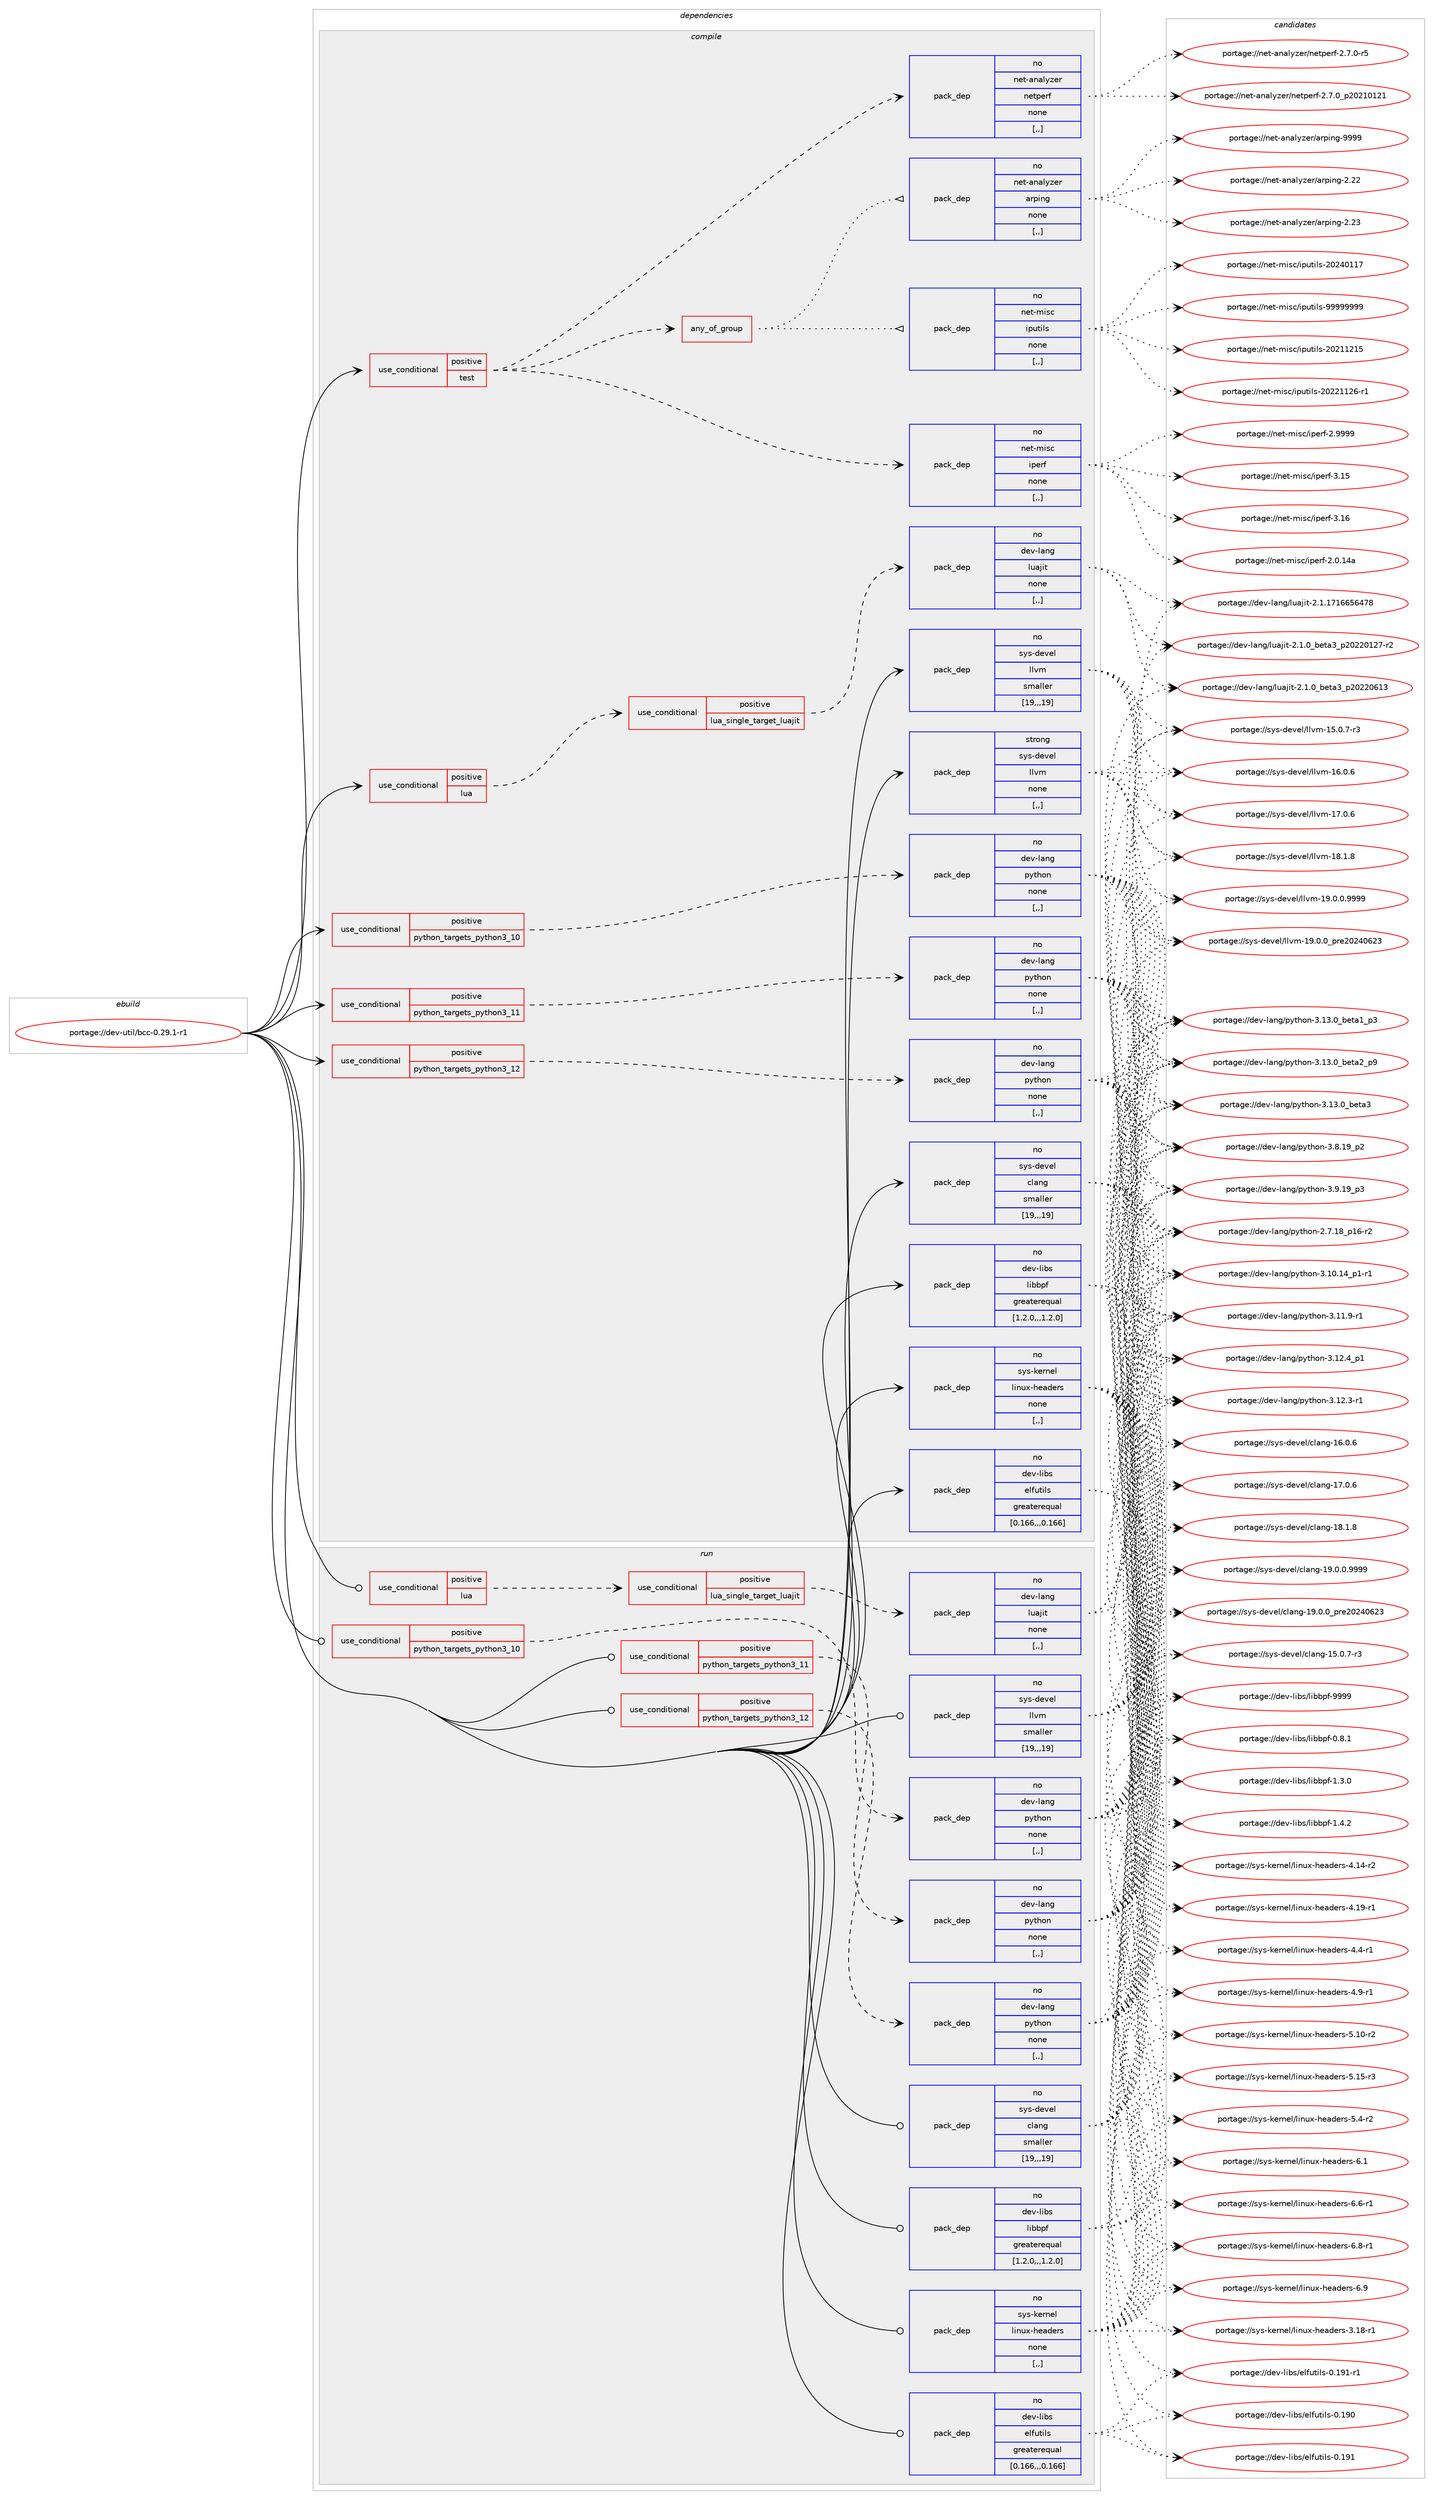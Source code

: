 digraph prolog {

# *************
# Graph options
# *************

newrank=true;
concentrate=true;
compound=true;
graph [rankdir=LR,fontname=Helvetica,fontsize=10,ranksep=1.5];#, ranksep=2.5, nodesep=0.2];
edge  [arrowhead=vee];
node  [fontname=Helvetica,fontsize=10];

# **********
# The ebuild
# **********

subgraph cluster_leftcol {
color=gray;
rank=same;
label=<<i>ebuild</i>>;
id [label="portage://dev-util/bcc-0.29.1-r1", color=red, width=4, href="../dev-util/bcc-0.29.1-r1.svg"];
}

# ****************
# The dependencies
# ****************

subgraph cluster_midcol {
color=gray;
label=<<i>dependencies</i>>;
subgraph cluster_compile {
fillcolor="#eeeeee";
style=filled;
label=<<i>compile</i>>;
subgraph cond57843 {
dependency206409 [label=<<TABLE BORDER="0" CELLBORDER="1" CELLSPACING="0" CELLPADDING="4"><TR><TD ROWSPAN="3" CELLPADDING="10">use_conditional</TD></TR><TR><TD>positive</TD></TR><TR><TD>lua</TD></TR></TABLE>>, shape=none, color=red];
subgraph cond57844 {
dependency206410 [label=<<TABLE BORDER="0" CELLBORDER="1" CELLSPACING="0" CELLPADDING="4"><TR><TD ROWSPAN="3" CELLPADDING="10">use_conditional</TD></TR><TR><TD>positive</TD></TR><TR><TD>lua_single_target_luajit</TD></TR></TABLE>>, shape=none, color=red];
subgraph pack147189 {
dependency206411 [label=<<TABLE BORDER="0" CELLBORDER="1" CELLSPACING="0" CELLPADDING="4" WIDTH="220"><TR><TD ROWSPAN="6" CELLPADDING="30">pack_dep</TD></TR><TR><TD WIDTH="110">no</TD></TR><TR><TD>dev-lang</TD></TR><TR><TD>luajit</TD></TR><TR><TD>none</TD></TR><TR><TD>[,,]</TD></TR></TABLE>>, shape=none, color=blue];
}
dependency206410:e -> dependency206411:w [weight=20,style="dashed",arrowhead="vee"];
}
dependency206409:e -> dependency206410:w [weight=20,style="dashed",arrowhead="vee"];
}
id:e -> dependency206409:w [weight=20,style="solid",arrowhead="vee"];
subgraph cond57845 {
dependency206412 [label=<<TABLE BORDER="0" CELLBORDER="1" CELLSPACING="0" CELLPADDING="4"><TR><TD ROWSPAN="3" CELLPADDING="10">use_conditional</TD></TR><TR><TD>positive</TD></TR><TR><TD>python_targets_python3_10</TD></TR></TABLE>>, shape=none, color=red];
subgraph pack147190 {
dependency206413 [label=<<TABLE BORDER="0" CELLBORDER="1" CELLSPACING="0" CELLPADDING="4" WIDTH="220"><TR><TD ROWSPAN="6" CELLPADDING="30">pack_dep</TD></TR><TR><TD WIDTH="110">no</TD></TR><TR><TD>dev-lang</TD></TR><TR><TD>python</TD></TR><TR><TD>none</TD></TR><TR><TD>[,,]</TD></TR></TABLE>>, shape=none, color=blue];
}
dependency206412:e -> dependency206413:w [weight=20,style="dashed",arrowhead="vee"];
}
id:e -> dependency206412:w [weight=20,style="solid",arrowhead="vee"];
subgraph cond57846 {
dependency206414 [label=<<TABLE BORDER="0" CELLBORDER="1" CELLSPACING="0" CELLPADDING="4"><TR><TD ROWSPAN="3" CELLPADDING="10">use_conditional</TD></TR><TR><TD>positive</TD></TR><TR><TD>python_targets_python3_11</TD></TR></TABLE>>, shape=none, color=red];
subgraph pack147191 {
dependency206415 [label=<<TABLE BORDER="0" CELLBORDER="1" CELLSPACING="0" CELLPADDING="4" WIDTH="220"><TR><TD ROWSPAN="6" CELLPADDING="30">pack_dep</TD></TR><TR><TD WIDTH="110">no</TD></TR><TR><TD>dev-lang</TD></TR><TR><TD>python</TD></TR><TR><TD>none</TD></TR><TR><TD>[,,]</TD></TR></TABLE>>, shape=none, color=blue];
}
dependency206414:e -> dependency206415:w [weight=20,style="dashed",arrowhead="vee"];
}
id:e -> dependency206414:w [weight=20,style="solid",arrowhead="vee"];
subgraph cond57847 {
dependency206416 [label=<<TABLE BORDER="0" CELLBORDER="1" CELLSPACING="0" CELLPADDING="4"><TR><TD ROWSPAN="3" CELLPADDING="10">use_conditional</TD></TR><TR><TD>positive</TD></TR><TR><TD>python_targets_python3_12</TD></TR></TABLE>>, shape=none, color=red];
subgraph pack147192 {
dependency206417 [label=<<TABLE BORDER="0" CELLBORDER="1" CELLSPACING="0" CELLPADDING="4" WIDTH="220"><TR><TD ROWSPAN="6" CELLPADDING="30">pack_dep</TD></TR><TR><TD WIDTH="110">no</TD></TR><TR><TD>dev-lang</TD></TR><TR><TD>python</TD></TR><TR><TD>none</TD></TR><TR><TD>[,,]</TD></TR></TABLE>>, shape=none, color=blue];
}
dependency206416:e -> dependency206417:w [weight=20,style="dashed",arrowhead="vee"];
}
id:e -> dependency206416:w [weight=20,style="solid",arrowhead="vee"];
subgraph cond57848 {
dependency206418 [label=<<TABLE BORDER="0" CELLBORDER="1" CELLSPACING="0" CELLPADDING="4"><TR><TD ROWSPAN="3" CELLPADDING="10">use_conditional</TD></TR><TR><TD>positive</TD></TR><TR><TD>test</TD></TR></TABLE>>, shape=none, color=red];
subgraph any1235 {
dependency206419 [label=<<TABLE BORDER="0" CELLBORDER="1" CELLSPACING="0" CELLPADDING="4"><TR><TD CELLPADDING="10">any_of_group</TD></TR></TABLE>>, shape=none, color=red];subgraph pack147193 {
dependency206420 [label=<<TABLE BORDER="0" CELLBORDER="1" CELLSPACING="0" CELLPADDING="4" WIDTH="220"><TR><TD ROWSPAN="6" CELLPADDING="30">pack_dep</TD></TR><TR><TD WIDTH="110">no</TD></TR><TR><TD>net-misc</TD></TR><TR><TD>iputils</TD></TR><TR><TD>none</TD></TR><TR><TD>[,,]</TD></TR></TABLE>>, shape=none, color=blue];
}
dependency206419:e -> dependency206420:w [weight=20,style="dotted",arrowhead="oinv"];
subgraph pack147194 {
dependency206421 [label=<<TABLE BORDER="0" CELLBORDER="1" CELLSPACING="0" CELLPADDING="4" WIDTH="220"><TR><TD ROWSPAN="6" CELLPADDING="30">pack_dep</TD></TR><TR><TD WIDTH="110">no</TD></TR><TR><TD>net-analyzer</TD></TR><TR><TD>arping</TD></TR><TR><TD>none</TD></TR><TR><TD>[,,]</TD></TR></TABLE>>, shape=none, color=blue];
}
dependency206419:e -> dependency206421:w [weight=20,style="dotted",arrowhead="oinv"];
}
dependency206418:e -> dependency206419:w [weight=20,style="dashed",arrowhead="vee"];
subgraph pack147195 {
dependency206422 [label=<<TABLE BORDER="0" CELLBORDER="1" CELLSPACING="0" CELLPADDING="4" WIDTH="220"><TR><TD ROWSPAN="6" CELLPADDING="30">pack_dep</TD></TR><TR><TD WIDTH="110">no</TD></TR><TR><TD>net-analyzer</TD></TR><TR><TD>netperf</TD></TR><TR><TD>none</TD></TR><TR><TD>[,,]</TD></TR></TABLE>>, shape=none, color=blue];
}
dependency206418:e -> dependency206422:w [weight=20,style="dashed",arrowhead="vee"];
subgraph pack147196 {
dependency206423 [label=<<TABLE BORDER="0" CELLBORDER="1" CELLSPACING="0" CELLPADDING="4" WIDTH="220"><TR><TD ROWSPAN="6" CELLPADDING="30">pack_dep</TD></TR><TR><TD WIDTH="110">no</TD></TR><TR><TD>net-misc</TD></TR><TR><TD>iperf</TD></TR><TR><TD>none</TD></TR><TR><TD>[,,]</TD></TR></TABLE>>, shape=none, color=blue];
}
dependency206418:e -> dependency206423:w [weight=20,style="dashed",arrowhead="vee"];
}
id:e -> dependency206418:w [weight=20,style="solid",arrowhead="vee"];
subgraph pack147197 {
dependency206424 [label=<<TABLE BORDER="0" CELLBORDER="1" CELLSPACING="0" CELLPADDING="4" WIDTH="220"><TR><TD ROWSPAN="6" CELLPADDING="30">pack_dep</TD></TR><TR><TD WIDTH="110">no</TD></TR><TR><TD>dev-libs</TD></TR><TR><TD>elfutils</TD></TR><TR><TD>greaterequal</TD></TR><TR><TD>[0.166,,,0.166]</TD></TR></TABLE>>, shape=none, color=blue];
}
id:e -> dependency206424:w [weight=20,style="solid",arrowhead="vee"];
subgraph pack147198 {
dependency206425 [label=<<TABLE BORDER="0" CELLBORDER="1" CELLSPACING="0" CELLPADDING="4" WIDTH="220"><TR><TD ROWSPAN="6" CELLPADDING="30">pack_dep</TD></TR><TR><TD WIDTH="110">no</TD></TR><TR><TD>dev-libs</TD></TR><TR><TD>libbpf</TD></TR><TR><TD>greaterequal</TD></TR><TR><TD>[1.2.0,,,1.2.0]</TD></TR></TABLE>>, shape=none, color=blue];
}
id:e -> dependency206425:w [weight=20,style="solid",arrowhead="vee"];
subgraph pack147199 {
dependency206426 [label=<<TABLE BORDER="0" CELLBORDER="1" CELLSPACING="0" CELLPADDING="4" WIDTH="220"><TR><TD ROWSPAN="6" CELLPADDING="30">pack_dep</TD></TR><TR><TD WIDTH="110">no</TD></TR><TR><TD>sys-devel</TD></TR><TR><TD>clang</TD></TR><TR><TD>smaller</TD></TR><TR><TD>[19,,,19]</TD></TR></TABLE>>, shape=none, color=blue];
}
id:e -> dependency206426:w [weight=20,style="solid",arrowhead="vee"];
subgraph pack147200 {
dependency206427 [label=<<TABLE BORDER="0" CELLBORDER="1" CELLSPACING="0" CELLPADDING="4" WIDTH="220"><TR><TD ROWSPAN="6" CELLPADDING="30">pack_dep</TD></TR><TR><TD WIDTH="110">no</TD></TR><TR><TD>sys-devel</TD></TR><TR><TD>llvm</TD></TR><TR><TD>smaller</TD></TR><TR><TD>[19,,,19]</TD></TR></TABLE>>, shape=none, color=blue];
}
id:e -> dependency206427:w [weight=20,style="solid",arrowhead="vee"];
subgraph pack147201 {
dependency206428 [label=<<TABLE BORDER="0" CELLBORDER="1" CELLSPACING="0" CELLPADDING="4" WIDTH="220"><TR><TD ROWSPAN="6" CELLPADDING="30">pack_dep</TD></TR><TR><TD WIDTH="110">no</TD></TR><TR><TD>sys-kernel</TD></TR><TR><TD>linux-headers</TD></TR><TR><TD>none</TD></TR><TR><TD>[,,]</TD></TR></TABLE>>, shape=none, color=blue];
}
id:e -> dependency206428:w [weight=20,style="solid",arrowhead="vee"];
subgraph pack147202 {
dependency206429 [label=<<TABLE BORDER="0" CELLBORDER="1" CELLSPACING="0" CELLPADDING="4" WIDTH="220"><TR><TD ROWSPAN="6" CELLPADDING="30">pack_dep</TD></TR><TR><TD WIDTH="110">strong</TD></TR><TR><TD>sys-devel</TD></TR><TR><TD>llvm</TD></TR><TR><TD>none</TD></TR><TR><TD>[,,]</TD></TR></TABLE>>, shape=none, color=blue];
}
id:e -> dependency206429:w [weight=20,style="solid",arrowhead="vee"];
}
subgraph cluster_compileandrun {
fillcolor="#eeeeee";
style=filled;
label=<<i>compile and run</i>>;
}
subgraph cluster_run {
fillcolor="#eeeeee";
style=filled;
label=<<i>run</i>>;
subgraph cond57849 {
dependency206430 [label=<<TABLE BORDER="0" CELLBORDER="1" CELLSPACING="0" CELLPADDING="4"><TR><TD ROWSPAN="3" CELLPADDING="10">use_conditional</TD></TR><TR><TD>positive</TD></TR><TR><TD>lua</TD></TR></TABLE>>, shape=none, color=red];
subgraph cond57850 {
dependency206431 [label=<<TABLE BORDER="0" CELLBORDER="1" CELLSPACING="0" CELLPADDING="4"><TR><TD ROWSPAN="3" CELLPADDING="10">use_conditional</TD></TR><TR><TD>positive</TD></TR><TR><TD>lua_single_target_luajit</TD></TR></TABLE>>, shape=none, color=red];
subgraph pack147203 {
dependency206432 [label=<<TABLE BORDER="0" CELLBORDER="1" CELLSPACING="0" CELLPADDING="4" WIDTH="220"><TR><TD ROWSPAN="6" CELLPADDING="30">pack_dep</TD></TR><TR><TD WIDTH="110">no</TD></TR><TR><TD>dev-lang</TD></TR><TR><TD>luajit</TD></TR><TR><TD>none</TD></TR><TR><TD>[,,]</TD></TR></TABLE>>, shape=none, color=blue];
}
dependency206431:e -> dependency206432:w [weight=20,style="dashed",arrowhead="vee"];
}
dependency206430:e -> dependency206431:w [weight=20,style="dashed",arrowhead="vee"];
}
id:e -> dependency206430:w [weight=20,style="solid",arrowhead="odot"];
subgraph cond57851 {
dependency206433 [label=<<TABLE BORDER="0" CELLBORDER="1" CELLSPACING="0" CELLPADDING="4"><TR><TD ROWSPAN="3" CELLPADDING="10">use_conditional</TD></TR><TR><TD>positive</TD></TR><TR><TD>python_targets_python3_10</TD></TR></TABLE>>, shape=none, color=red];
subgraph pack147204 {
dependency206434 [label=<<TABLE BORDER="0" CELLBORDER="1" CELLSPACING="0" CELLPADDING="4" WIDTH="220"><TR><TD ROWSPAN="6" CELLPADDING="30">pack_dep</TD></TR><TR><TD WIDTH="110">no</TD></TR><TR><TD>dev-lang</TD></TR><TR><TD>python</TD></TR><TR><TD>none</TD></TR><TR><TD>[,,]</TD></TR></TABLE>>, shape=none, color=blue];
}
dependency206433:e -> dependency206434:w [weight=20,style="dashed",arrowhead="vee"];
}
id:e -> dependency206433:w [weight=20,style="solid",arrowhead="odot"];
subgraph cond57852 {
dependency206435 [label=<<TABLE BORDER="0" CELLBORDER="1" CELLSPACING="0" CELLPADDING="4"><TR><TD ROWSPAN="3" CELLPADDING="10">use_conditional</TD></TR><TR><TD>positive</TD></TR><TR><TD>python_targets_python3_11</TD></TR></TABLE>>, shape=none, color=red];
subgraph pack147205 {
dependency206436 [label=<<TABLE BORDER="0" CELLBORDER="1" CELLSPACING="0" CELLPADDING="4" WIDTH="220"><TR><TD ROWSPAN="6" CELLPADDING="30">pack_dep</TD></TR><TR><TD WIDTH="110">no</TD></TR><TR><TD>dev-lang</TD></TR><TR><TD>python</TD></TR><TR><TD>none</TD></TR><TR><TD>[,,]</TD></TR></TABLE>>, shape=none, color=blue];
}
dependency206435:e -> dependency206436:w [weight=20,style="dashed",arrowhead="vee"];
}
id:e -> dependency206435:w [weight=20,style="solid",arrowhead="odot"];
subgraph cond57853 {
dependency206437 [label=<<TABLE BORDER="0" CELLBORDER="1" CELLSPACING="0" CELLPADDING="4"><TR><TD ROWSPAN="3" CELLPADDING="10">use_conditional</TD></TR><TR><TD>positive</TD></TR><TR><TD>python_targets_python3_12</TD></TR></TABLE>>, shape=none, color=red];
subgraph pack147206 {
dependency206438 [label=<<TABLE BORDER="0" CELLBORDER="1" CELLSPACING="0" CELLPADDING="4" WIDTH="220"><TR><TD ROWSPAN="6" CELLPADDING="30">pack_dep</TD></TR><TR><TD WIDTH="110">no</TD></TR><TR><TD>dev-lang</TD></TR><TR><TD>python</TD></TR><TR><TD>none</TD></TR><TR><TD>[,,]</TD></TR></TABLE>>, shape=none, color=blue];
}
dependency206437:e -> dependency206438:w [weight=20,style="dashed",arrowhead="vee"];
}
id:e -> dependency206437:w [weight=20,style="solid",arrowhead="odot"];
subgraph pack147207 {
dependency206439 [label=<<TABLE BORDER="0" CELLBORDER="1" CELLSPACING="0" CELLPADDING="4" WIDTH="220"><TR><TD ROWSPAN="6" CELLPADDING="30">pack_dep</TD></TR><TR><TD WIDTH="110">no</TD></TR><TR><TD>dev-libs</TD></TR><TR><TD>elfutils</TD></TR><TR><TD>greaterequal</TD></TR><TR><TD>[0.166,,,0.166]</TD></TR></TABLE>>, shape=none, color=blue];
}
id:e -> dependency206439:w [weight=20,style="solid",arrowhead="odot"];
subgraph pack147208 {
dependency206440 [label=<<TABLE BORDER="0" CELLBORDER="1" CELLSPACING="0" CELLPADDING="4" WIDTH="220"><TR><TD ROWSPAN="6" CELLPADDING="30">pack_dep</TD></TR><TR><TD WIDTH="110">no</TD></TR><TR><TD>dev-libs</TD></TR><TR><TD>libbpf</TD></TR><TR><TD>greaterequal</TD></TR><TR><TD>[1.2.0,,,1.2.0]</TD></TR></TABLE>>, shape=none, color=blue];
}
id:e -> dependency206440:w [weight=20,style="solid",arrowhead="odot"];
subgraph pack147209 {
dependency206441 [label=<<TABLE BORDER="0" CELLBORDER="1" CELLSPACING="0" CELLPADDING="4" WIDTH="220"><TR><TD ROWSPAN="6" CELLPADDING="30">pack_dep</TD></TR><TR><TD WIDTH="110">no</TD></TR><TR><TD>sys-devel</TD></TR><TR><TD>clang</TD></TR><TR><TD>smaller</TD></TR><TR><TD>[19,,,19]</TD></TR></TABLE>>, shape=none, color=blue];
}
id:e -> dependency206441:w [weight=20,style="solid",arrowhead="odot"];
subgraph pack147210 {
dependency206442 [label=<<TABLE BORDER="0" CELLBORDER="1" CELLSPACING="0" CELLPADDING="4" WIDTH="220"><TR><TD ROWSPAN="6" CELLPADDING="30">pack_dep</TD></TR><TR><TD WIDTH="110">no</TD></TR><TR><TD>sys-devel</TD></TR><TR><TD>llvm</TD></TR><TR><TD>smaller</TD></TR><TR><TD>[19,,,19]</TD></TR></TABLE>>, shape=none, color=blue];
}
id:e -> dependency206442:w [weight=20,style="solid",arrowhead="odot"];
subgraph pack147211 {
dependency206443 [label=<<TABLE BORDER="0" CELLBORDER="1" CELLSPACING="0" CELLPADDING="4" WIDTH="220"><TR><TD ROWSPAN="6" CELLPADDING="30">pack_dep</TD></TR><TR><TD WIDTH="110">no</TD></TR><TR><TD>sys-kernel</TD></TR><TR><TD>linux-headers</TD></TR><TR><TD>none</TD></TR><TR><TD>[,,]</TD></TR></TABLE>>, shape=none, color=blue];
}
id:e -> dependency206443:w [weight=20,style="solid",arrowhead="odot"];
}
}

# **************
# The candidates
# **************

subgraph cluster_choices {
rank=same;
color=gray;
label=<<i>candidates</i>>;

subgraph choice147189 {
color=black;
nodesep=1;
choice10010111845108971101034710811797106105116455046494648959810111697519511250485050484950554511450 [label="portage://dev-lang/luajit-2.1.0_beta3_p20220127-r2", color=red, width=4,href="../dev-lang/luajit-2.1.0_beta3_p20220127-r2.svg"];
choice1001011184510897110103471081179710610511645504649464895981011169751951125048505048544951 [label="portage://dev-lang/luajit-2.1.0_beta3_p20220613", color=red, width=4,href="../dev-lang/luajit-2.1.0_beta3_p20220613.svg"];
choice10010111845108971101034710811797106105116455046494649554954545354525556 [label="portage://dev-lang/luajit-2.1.1716656478", color=red, width=4,href="../dev-lang/luajit-2.1.1716656478.svg"];
dependency206411:e -> choice10010111845108971101034710811797106105116455046494648959810111697519511250485050484950554511450:w [style=dotted,weight="100"];
dependency206411:e -> choice1001011184510897110103471081179710610511645504649464895981011169751951125048505048544951:w [style=dotted,weight="100"];
dependency206411:e -> choice10010111845108971101034710811797106105116455046494649554954545354525556:w [style=dotted,weight="100"];
}
subgraph choice147190 {
color=black;
nodesep=1;
choice100101118451089711010347112121116104111110455046554649569511249544511450 [label="portage://dev-lang/python-2.7.18_p16-r2", color=red, width=4,href="../dev-lang/python-2.7.18_p16-r2.svg"];
choice100101118451089711010347112121116104111110455146494846495295112494511449 [label="portage://dev-lang/python-3.10.14_p1-r1", color=red, width=4,href="../dev-lang/python-3.10.14_p1-r1.svg"];
choice100101118451089711010347112121116104111110455146494946574511449 [label="portage://dev-lang/python-3.11.9-r1", color=red, width=4,href="../dev-lang/python-3.11.9-r1.svg"];
choice100101118451089711010347112121116104111110455146495046514511449 [label="portage://dev-lang/python-3.12.3-r1", color=red, width=4,href="../dev-lang/python-3.12.3-r1.svg"];
choice100101118451089711010347112121116104111110455146495046529511249 [label="portage://dev-lang/python-3.12.4_p1", color=red, width=4,href="../dev-lang/python-3.12.4_p1.svg"];
choice10010111845108971101034711212111610411111045514649514648959810111697499511251 [label="portage://dev-lang/python-3.13.0_beta1_p3", color=red, width=4,href="../dev-lang/python-3.13.0_beta1_p3.svg"];
choice10010111845108971101034711212111610411111045514649514648959810111697509511257 [label="portage://dev-lang/python-3.13.0_beta2_p9", color=red, width=4,href="../dev-lang/python-3.13.0_beta2_p9.svg"];
choice1001011184510897110103471121211161041111104551464951464895981011169751 [label="portage://dev-lang/python-3.13.0_beta3", color=red, width=4,href="../dev-lang/python-3.13.0_beta3.svg"];
choice100101118451089711010347112121116104111110455146564649579511250 [label="portage://dev-lang/python-3.8.19_p2", color=red, width=4,href="../dev-lang/python-3.8.19_p2.svg"];
choice100101118451089711010347112121116104111110455146574649579511251 [label="portage://dev-lang/python-3.9.19_p3", color=red, width=4,href="../dev-lang/python-3.9.19_p3.svg"];
dependency206413:e -> choice100101118451089711010347112121116104111110455046554649569511249544511450:w [style=dotted,weight="100"];
dependency206413:e -> choice100101118451089711010347112121116104111110455146494846495295112494511449:w [style=dotted,weight="100"];
dependency206413:e -> choice100101118451089711010347112121116104111110455146494946574511449:w [style=dotted,weight="100"];
dependency206413:e -> choice100101118451089711010347112121116104111110455146495046514511449:w [style=dotted,weight="100"];
dependency206413:e -> choice100101118451089711010347112121116104111110455146495046529511249:w [style=dotted,weight="100"];
dependency206413:e -> choice10010111845108971101034711212111610411111045514649514648959810111697499511251:w [style=dotted,weight="100"];
dependency206413:e -> choice10010111845108971101034711212111610411111045514649514648959810111697509511257:w [style=dotted,weight="100"];
dependency206413:e -> choice1001011184510897110103471121211161041111104551464951464895981011169751:w [style=dotted,weight="100"];
dependency206413:e -> choice100101118451089711010347112121116104111110455146564649579511250:w [style=dotted,weight="100"];
dependency206413:e -> choice100101118451089711010347112121116104111110455146574649579511251:w [style=dotted,weight="100"];
}
subgraph choice147191 {
color=black;
nodesep=1;
choice100101118451089711010347112121116104111110455046554649569511249544511450 [label="portage://dev-lang/python-2.7.18_p16-r2", color=red, width=4,href="../dev-lang/python-2.7.18_p16-r2.svg"];
choice100101118451089711010347112121116104111110455146494846495295112494511449 [label="portage://dev-lang/python-3.10.14_p1-r1", color=red, width=4,href="../dev-lang/python-3.10.14_p1-r1.svg"];
choice100101118451089711010347112121116104111110455146494946574511449 [label="portage://dev-lang/python-3.11.9-r1", color=red, width=4,href="../dev-lang/python-3.11.9-r1.svg"];
choice100101118451089711010347112121116104111110455146495046514511449 [label="portage://dev-lang/python-3.12.3-r1", color=red, width=4,href="../dev-lang/python-3.12.3-r1.svg"];
choice100101118451089711010347112121116104111110455146495046529511249 [label="portage://dev-lang/python-3.12.4_p1", color=red, width=4,href="../dev-lang/python-3.12.4_p1.svg"];
choice10010111845108971101034711212111610411111045514649514648959810111697499511251 [label="portage://dev-lang/python-3.13.0_beta1_p3", color=red, width=4,href="../dev-lang/python-3.13.0_beta1_p3.svg"];
choice10010111845108971101034711212111610411111045514649514648959810111697509511257 [label="portage://dev-lang/python-3.13.0_beta2_p9", color=red, width=4,href="../dev-lang/python-3.13.0_beta2_p9.svg"];
choice1001011184510897110103471121211161041111104551464951464895981011169751 [label="portage://dev-lang/python-3.13.0_beta3", color=red, width=4,href="../dev-lang/python-3.13.0_beta3.svg"];
choice100101118451089711010347112121116104111110455146564649579511250 [label="portage://dev-lang/python-3.8.19_p2", color=red, width=4,href="../dev-lang/python-3.8.19_p2.svg"];
choice100101118451089711010347112121116104111110455146574649579511251 [label="portage://dev-lang/python-3.9.19_p3", color=red, width=4,href="../dev-lang/python-3.9.19_p3.svg"];
dependency206415:e -> choice100101118451089711010347112121116104111110455046554649569511249544511450:w [style=dotted,weight="100"];
dependency206415:e -> choice100101118451089711010347112121116104111110455146494846495295112494511449:w [style=dotted,weight="100"];
dependency206415:e -> choice100101118451089711010347112121116104111110455146494946574511449:w [style=dotted,weight="100"];
dependency206415:e -> choice100101118451089711010347112121116104111110455146495046514511449:w [style=dotted,weight="100"];
dependency206415:e -> choice100101118451089711010347112121116104111110455146495046529511249:w [style=dotted,weight="100"];
dependency206415:e -> choice10010111845108971101034711212111610411111045514649514648959810111697499511251:w [style=dotted,weight="100"];
dependency206415:e -> choice10010111845108971101034711212111610411111045514649514648959810111697509511257:w [style=dotted,weight="100"];
dependency206415:e -> choice1001011184510897110103471121211161041111104551464951464895981011169751:w [style=dotted,weight="100"];
dependency206415:e -> choice100101118451089711010347112121116104111110455146564649579511250:w [style=dotted,weight="100"];
dependency206415:e -> choice100101118451089711010347112121116104111110455146574649579511251:w [style=dotted,weight="100"];
}
subgraph choice147192 {
color=black;
nodesep=1;
choice100101118451089711010347112121116104111110455046554649569511249544511450 [label="portage://dev-lang/python-2.7.18_p16-r2", color=red, width=4,href="../dev-lang/python-2.7.18_p16-r2.svg"];
choice100101118451089711010347112121116104111110455146494846495295112494511449 [label="portage://dev-lang/python-3.10.14_p1-r1", color=red, width=4,href="../dev-lang/python-3.10.14_p1-r1.svg"];
choice100101118451089711010347112121116104111110455146494946574511449 [label="portage://dev-lang/python-3.11.9-r1", color=red, width=4,href="../dev-lang/python-3.11.9-r1.svg"];
choice100101118451089711010347112121116104111110455146495046514511449 [label="portage://dev-lang/python-3.12.3-r1", color=red, width=4,href="../dev-lang/python-3.12.3-r1.svg"];
choice100101118451089711010347112121116104111110455146495046529511249 [label="portage://dev-lang/python-3.12.4_p1", color=red, width=4,href="../dev-lang/python-3.12.4_p1.svg"];
choice10010111845108971101034711212111610411111045514649514648959810111697499511251 [label="portage://dev-lang/python-3.13.0_beta1_p3", color=red, width=4,href="../dev-lang/python-3.13.0_beta1_p3.svg"];
choice10010111845108971101034711212111610411111045514649514648959810111697509511257 [label="portage://dev-lang/python-3.13.0_beta2_p9", color=red, width=4,href="../dev-lang/python-3.13.0_beta2_p9.svg"];
choice1001011184510897110103471121211161041111104551464951464895981011169751 [label="portage://dev-lang/python-3.13.0_beta3", color=red, width=4,href="../dev-lang/python-3.13.0_beta3.svg"];
choice100101118451089711010347112121116104111110455146564649579511250 [label="portage://dev-lang/python-3.8.19_p2", color=red, width=4,href="../dev-lang/python-3.8.19_p2.svg"];
choice100101118451089711010347112121116104111110455146574649579511251 [label="portage://dev-lang/python-3.9.19_p3", color=red, width=4,href="../dev-lang/python-3.9.19_p3.svg"];
dependency206417:e -> choice100101118451089711010347112121116104111110455046554649569511249544511450:w [style=dotted,weight="100"];
dependency206417:e -> choice100101118451089711010347112121116104111110455146494846495295112494511449:w [style=dotted,weight="100"];
dependency206417:e -> choice100101118451089711010347112121116104111110455146494946574511449:w [style=dotted,weight="100"];
dependency206417:e -> choice100101118451089711010347112121116104111110455146495046514511449:w [style=dotted,weight="100"];
dependency206417:e -> choice100101118451089711010347112121116104111110455146495046529511249:w [style=dotted,weight="100"];
dependency206417:e -> choice10010111845108971101034711212111610411111045514649514648959810111697499511251:w [style=dotted,weight="100"];
dependency206417:e -> choice10010111845108971101034711212111610411111045514649514648959810111697509511257:w [style=dotted,weight="100"];
dependency206417:e -> choice1001011184510897110103471121211161041111104551464951464895981011169751:w [style=dotted,weight="100"];
dependency206417:e -> choice100101118451089711010347112121116104111110455146564649579511250:w [style=dotted,weight="100"];
dependency206417:e -> choice100101118451089711010347112121116104111110455146574649579511251:w [style=dotted,weight="100"];
}
subgraph choice147193 {
color=black;
nodesep=1;
choice110101116451091051159947105112117116105108115455048504949504953 [label="portage://net-misc/iputils-20211215", color=red, width=4,href="../net-misc/iputils-20211215.svg"];
choice1101011164510910511599471051121171161051081154550485050494950544511449 [label="portage://net-misc/iputils-20221126-r1", color=red, width=4,href="../net-misc/iputils-20221126-r1.svg"];
choice110101116451091051159947105112117116105108115455048505248494955 [label="portage://net-misc/iputils-20240117", color=red, width=4,href="../net-misc/iputils-20240117.svg"];
choice110101116451091051159947105112117116105108115455757575757575757 [label="portage://net-misc/iputils-99999999", color=red, width=4,href="../net-misc/iputils-99999999.svg"];
dependency206420:e -> choice110101116451091051159947105112117116105108115455048504949504953:w [style=dotted,weight="100"];
dependency206420:e -> choice1101011164510910511599471051121171161051081154550485050494950544511449:w [style=dotted,weight="100"];
dependency206420:e -> choice110101116451091051159947105112117116105108115455048505248494955:w [style=dotted,weight="100"];
dependency206420:e -> choice110101116451091051159947105112117116105108115455757575757575757:w [style=dotted,weight="100"];
}
subgraph choice147194 {
color=black;
nodesep=1;
choice11010111645971109710812112210111447971141121051101034550465050 [label="portage://net-analyzer/arping-2.22", color=red, width=4,href="../net-analyzer/arping-2.22.svg"];
choice11010111645971109710812112210111447971141121051101034550465051 [label="portage://net-analyzer/arping-2.23", color=red, width=4,href="../net-analyzer/arping-2.23.svg"];
choice11010111645971109710812112210111447971141121051101034557575757 [label="portage://net-analyzer/arping-9999", color=red, width=4,href="../net-analyzer/arping-9999.svg"];
dependency206421:e -> choice11010111645971109710812112210111447971141121051101034550465050:w [style=dotted,weight="100"];
dependency206421:e -> choice11010111645971109710812112210111447971141121051101034550465051:w [style=dotted,weight="100"];
dependency206421:e -> choice11010111645971109710812112210111447971141121051101034557575757:w [style=dotted,weight="100"];
}
subgraph choice147195 {
color=black;
nodesep=1;
choice110101116459711097108121122101114471101011161121011141024550465546484511453 [label="portage://net-analyzer/netperf-2.7.0-r5", color=red, width=4,href="../net-analyzer/netperf-2.7.0-r5.svg"];
choice11010111645971109710812112210111447110101116112101114102455046554648951125048504948495049 [label="portage://net-analyzer/netperf-2.7.0_p20210121", color=red, width=4,href="../net-analyzer/netperf-2.7.0_p20210121.svg"];
dependency206422:e -> choice110101116459711097108121122101114471101011161121011141024550465546484511453:w [style=dotted,weight="100"];
dependency206422:e -> choice11010111645971109710812112210111447110101116112101114102455046554648951125048504948495049:w [style=dotted,weight="100"];
}
subgraph choice147196 {
color=black;
nodesep=1;
choice1101011164510910511599471051121011141024550464846495297 [label="portage://net-misc/iperf-2.0.14a", color=red, width=4,href="../net-misc/iperf-2.0.14a.svg"];
choice11010111645109105115994710511210111410245504657575757 [label="portage://net-misc/iperf-2.9999", color=red, width=4,href="../net-misc/iperf-2.9999.svg"];
choice1101011164510910511599471051121011141024551464953 [label="portage://net-misc/iperf-3.15", color=red, width=4,href="../net-misc/iperf-3.15.svg"];
choice1101011164510910511599471051121011141024551464954 [label="portage://net-misc/iperf-3.16", color=red, width=4,href="../net-misc/iperf-3.16.svg"];
dependency206423:e -> choice1101011164510910511599471051121011141024550464846495297:w [style=dotted,weight="100"];
dependency206423:e -> choice11010111645109105115994710511210111410245504657575757:w [style=dotted,weight="100"];
dependency206423:e -> choice1101011164510910511599471051121011141024551464953:w [style=dotted,weight="100"];
dependency206423:e -> choice1101011164510910511599471051121011141024551464954:w [style=dotted,weight="100"];
}
subgraph choice147197 {
color=black;
nodesep=1;
choice100101118451081059811547101108102117116105108115454846495748 [label="portage://dev-libs/elfutils-0.190", color=red, width=4,href="../dev-libs/elfutils-0.190.svg"];
choice100101118451081059811547101108102117116105108115454846495749 [label="portage://dev-libs/elfutils-0.191", color=red, width=4,href="../dev-libs/elfutils-0.191.svg"];
choice1001011184510810598115471011081021171161051081154548464957494511449 [label="portage://dev-libs/elfutils-0.191-r1", color=red, width=4,href="../dev-libs/elfutils-0.191-r1.svg"];
dependency206424:e -> choice100101118451081059811547101108102117116105108115454846495748:w [style=dotted,weight="100"];
dependency206424:e -> choice100101118451081059811547101108102117116105108115454846495749:w [style=dotted,weight="100"];
dependency206424:e -> choice1001011184510810598115471011081021171161051081154548464957494511449:w [style=dotted,weight="100"];
}
subgraph choice147198 {
color=black;
nodesep=1;
choice1001011184510810598115471081059898112102454846564649 [label="portage://dev-libs/libbpf-0.8.1", color=red, width=4,href="../dev-libs/libbpf-0.8.1.svg"];
choice1001011184510810598115471081059898112102454946514648 [label="portage://dev-libs/libbpf-1.3.0", color=red, width=4,href="../dev-libs/libbpf-1.3.0.svg"];
choice1001011184510810598115471081059898112102454946524650 [label="portage://dev-libs/libbpf-1.4.2", color=red, width=4,href="../dev-libs/libbpf-1.4.2.svg"];
choice10010111845108105981154710810598981121024557575757 [label="portage://dev-libs/libbpf-9999", color=red, width=4,href="../dev-libs/libbpf-9999.svg"];
dependency206425:e -> choice1001011184510810598115471081059898112102454846564649:w [style=dotted,weight="100"];
dependency206425:e -> choice1001011184510810598115471081059898112102454946514648:w [style=dotted,weight="100"];
dependency206425:e -> choice1001011184510810598115471081059898112102454946524650:w [style=dotted,weight="100"];
dependency206425:e -> choice10010111845108105981154710810598981121024557575757:w [style=dotted,weight="100"];
}
subgraph choice147199 {
color=black;
nodesep=1;
choice11512111545100101118101108479910897110103454953464846554511451 [label="portage://sys-devel/clang-15.0.7-r3", color=red, width=4,href="../sys-devel/clang-15.0.7-r3.svg"];
choice1151211154510010111810110847991089711010345495446484654 [label="portage://sys-devel/clang-16.0.6", color=red, width=4,href="../sys-devel/clang-16.0.6.svg"];
choice1151211154510010111810110847991089711010345495546484654 [label="portage://sys-devel/clang-17.0.6", color=red, width=4,href="../sys-devel/clang-17.0.6.svg"];
choice1151211154510010111810110847991089711010345495646494656 [label="portage://sys-devel/clang-18.1.8", color=red, width=4,href="../sys-devel/clang-18.1.8.svg"];
choice11512111545100101118101108479910897110103454957464846484657575757 [label="portage://sys-devel/clang-19.0.0.9999", color=red, width=4,href="../sys-devel/clang-19.0.0.9999.svg"];
choice1151211154510010111810110847991089711010345495746484648951121141015048505248545051 [label="portage://sys-devel/clang-19.0.0_pre20240623", color=red, width=4,href="../sys-devel/clang-19.0.0_pre20240623.svg"];
dependency206426:e -> choice11512111545100101118101108479910897110103454953464846554511451:w [style=dotted,weight="100"];
dependency206426:e -> choice1151211154510010111810110847991089711010345495446484654:w [style=dotted,weight="100"];
dependency206426:e -> choice1151211154510010111810110847991089711010345495546484654:w [style=dotted,weight="100"];
dependency206426:e -> choice1151211154510010111810110847991089711010345495646494656:w [style=dotted,weight="100"];
dependency206426:e -> choice11512111545100101118101108479910897110103454957464846484657575757:w [style=dotted,weight="100"];
dependency206426:e -> choice1151211154510010111810110847991089711010345495746484648951121141015048505248545051:w [style=dotted,weight="100"];
}
subgraph choice147200 {
color=black;
nodesep=1;
choice1151211154510010111810110847108108118109454953464846554511451 [label="portage://sys-devel/llvm-15.0.7-r3", color=red, width=4,href="../sys-devel/llvm-15.0.7-r3.svg"];
choice115121115451001011181011084710810811810945495446484654 [label="portage://sys-devel/llvm-16.0.6", color=red, width=4,href="../sys-devel/llvm-16.0.6.svg"];
choice115121115451001011181011084710810811810945495546484654 [label="portage://sys-devel/llvm-17.0.6", color=red, width=4,href="../sys-devel/llvm-17.0.6.svg"];
choice115121115451001011181011084710810811810945495646494656 [label="portage://sys-devel/llvm-18.1.8", color=red, width=4,href="../sys-devel/llvm-18.1.8.svg"];
choice1151211154510010111810110847108108118109454957464846484657575757 [label="portage://sys-devel/llvm-19.0.0.9999", color=red, width=4,href="../sys-devel/llvm-19.0.0.9999.svg"];
choice115121115451001011181011084710810811810945495746484648951121141015048505248545051 [label="portage://sys-devel/llvm-19.0.0_pre20240623", color=red, width=4,href="../sys-devel/llvm-19.0.0_pre20240623.svg"];
dependency206427:e -> choice1151211154510010111810110847108108118109454953464846554511451:w [style=dotted,weight="100"];
dependency206427:e -> choice115121115451001011181011084710810811810945495446484654:w [style=dotted,weight="100"];
dependency206427:e -> choice115121115451001011181011084710810811810945495546484654:w [style=dotted,weight="100"];
dependency206427:e -> choice115121115451001011181011084710810811810945495646494656:w [style=dotted,weight="100"];
dependency206427:e -> choice1151211154510010111810110847108108118109454957464846484657575757:w [style=dotted,weight="100"];
dependency206427:e -> choice115121115451001011181011084710810811810945495746484648951121141015048505248545051:w [style=dotted,weight="100"];
}
subgraph choice147201 {
color=black;
nodesep=1;
choice1151211154510710111411010110847108105110117120451041019710010111411545514649564511449 [label="portage://sys-kernel/linux-headers-3.18-r1", color=red, width=4,href="../sys-kernel/linux-headers-3.18-r1.svg"];
choice1151211154510710111411010110847108105110117120451041019710010111411545524649524511450 [label="portage://sys-kernel/linux-headers-4.14-r2", color=red, width=4,href="../sys-kernel/linux-headers-4.14-r2.svg"];
choice1151211154510710111411010110847108105110117120451041019710010111411545524649574511449 [label="portage://sys-kernel/linux-headers-4.19-r1", color=red, width=4,href="../sys-kernel/linux-headers-4.19-r1.svg"];
choice11512111545107101114110101108471081051101171204510410197100101114115455246524511449 [label="portage://sys-kernel/linux-headers-4.4-r1", color=red, width=4,href="../sys-kernel/linux-headers-4.4-r1.svg"];
choice11512111545107101114110101108471081051101171204510410197100101114115455246574511449 [label="portage://sys-kernel/linux-headers-4.9-r1", color=red, width=4,href="../sys-kernel/linux-headers-4.9-r1.svg"];
choice1151211154510710111411010110847108105110117120451041019710010111411545534649484511450 [label="portage://sys-kernel/linux-headers-5.10-r2", color=red, width=4,href="../sys-kernel/linux-headers-5.10-r2.svg"];
choice1151211154510710111411010110847108105110117120451041019710010111411545534649534511451 [label="portage://sys-kernel/linux-headers-5.15-r3", color=red, width=4,href="../sys-kernel/linux-headers-5.15-r3.svg"];
choice11512111545107101114110101108471081051101171204510410197100101114115455346524511450 [label="portage://sys-kernel/linux-headers-5.4-r2", color=red, width=4,href="../sys-kernel/linux-headers-5.4-r2.svg"];
choice1151211154510710111411010110847108105110117120451041019710010111411545544649 [label="portage://sys-kernel/linux-headers-6.1", color=red, width=4,href="../sys-kernel/linux-headers-6.1.svg"];
choice11512111545107101114110101108471081051101171204510410197100101114115455446544511449 [label="portage://sys-kernel/linux-headers-6.6-r1", color=red, width=4,href="../sys-kernel/linux-headers-6.6-r1.svg"];
choice11512111545107101114110101108471081051101171204510410197100101114115455446564511449 [label="portage://sys-kernel/linux-headers-6.8-r1", color=red, width=4,href="../sys-kernel/linux-headers-6.8-r1.svg"];
choice1151211154510710111411010110847108105110117120451041019710010111411545544657 [label="portage://sys-kernel/linux-headers-6.9", color=red, width=4,href="../sys-kernel/linux-headers-6.9.svg"];
dependency206428:e -> choice1151211154510710111411010110847108105110117120451041019710010111411545514649564511449:w [style=dotted,weight="100"];
dependency206428:e -> choice1151211154510710111411010110847108105110117120451041019710010111411545524649524511450:w [style=dotted,weight="100"];
dependency206428:e -> choice1151211154510710111411010110847108105110117120451041019710010111411545524649574511449:w [style=dotted,weight="100"];
dependency206428:e -> choice11512111545107101114110101108471081051101171204510410197100101114115455246524511449:w [style=dotted,weight="100"];
dependency206428:e -> choice11512111545107101114110101108471081051101171204510410197100101114115455246574511449:w [style=dotted,weight="100"];
dependency206428:e -> choice1151211154510710111411010110847108105110117120451041019710010111411545534649484511450:w [style=dotted,weight="100"];
dependency206428:e -> choice1151211154510710111411010110847108105110117120451041019710010111411545534649534511451:w [style=dotted,weight="100"];
dependency206428:e -> choice11512111545107101114110101108471081051101171204510410197100101114115455346524511450:w [style=dotted,weight="100"];
dependency206428:e -> choice1151211154510710111411010110847108105110117120451041019710010111411545544649:w [style=dotted,weight="100"];
dependency206428:e -> choice11512111545107101114110101108471081051101171204510410197100101114115455446544511449:w [style=dotted,weight="100"];
dependency206428:e -> choice11512111545107101114110101108471081051101171204510410197100101114115455446564511449:w [style=dotted,weight="100"];
dependency206428:e -> choice1151211154510710111411010110847108105110117120451041019710010111411545544657:w [style=dotted,weight="100"];
}
subgraph choice147202 {
color=black;
nodesep=1;
choice1151211154510010111810110847108108118109454953464846554511451 [label="portage://sys-devel/llvm-15.0.7-r3", color=red, width=4,href="../sys-devel/llvm-15.0.7-r3.svg"];
choice115121115451001011181011084710810811810945495446484654 [label="portage://sys-devel/llvm-16.0.6", color=red, width=4,href="../sys-devel/llvm-16.0.6.svg"];
choice115121115451001011181011084710810811810945495546484654 [label="portage://sys-devel/llvm-17.0.6", color=red, width=4,href="../sys-devel/llvm-17.0.6.svg"];
choice115121115451001011181011084710810811810945495646494656 [label="portage://sys-devel/llvm-18.1.8", color=red, width=4,href="../sys-devel/llvm-18.1.8.svg"];
choice1151211154510010111810110847108108118109454957464846484657575757 [label="portage://sys-devel/llvm-19.0.0.9999", color=red, width=4,href="../sys-devel/llvm-19.0.0.9999.svg"];
choice115121115451001011181011084710810811810945495746484648951121141015048505248545051 [label="portage://sys-devel/llvm-19.0.0_pre20240623", color=red, width=4,href="../sys-devel/llvm-19.0.0_pre20240623.svg"];
dependency206429:e -> choice1151211154510010111810110847108108118109454953464846554511451:w [style=dotted,weight="100"];
dependency206429:e -> choice115121115451001011181011084710810811810945495446484654:w [style=dotted,weight="100"];
dependency206429:e -> choice115121115451001011181011084710810811810945495546484654:w [style=dotted,weight="100"];
dependency206429:e -> choice115121115451001011181011084710810811810945495646494656:w [style=dotted,weight="100"];
dependency206429:e -> choice1151211154510010111810110847108108118109454957464846484657575757:w [style=dotted,weight="100"];
dependency206429:e -> choice115121115451001011181011084710810811810945495746484648951121141015048505248545051:w [style=dotted,weight="100"];
}
subgraph choice147203 {
color=black;
nodesep=1;
choice10010111845108971101034710811797106105116455046494648959810111697519511250485050484950554511450 [label="portage://dev-lang/luajit-2.1.0_beta3_p20220127-r2", color=red, width=4,href="../dev-lang/luajit-2.1.0_beta3_p20220127-r2.svg"];
choice1001011184510897110103471081179710610511645504649464895981011169751951125048505048544951 [label="portage://dev-lang/luajit-2.1.0_beta3_p20220613", color=red, width=4,href="../dev-lang/luajit-2.1.0_beta3_p20220613.svg"];
choice10010111845108971101034710811797106105116455046494649554954545354525556 [label="portage://dev-lang/luajit-2.1.1716656478", color=red, width=4,href="../dev-lang/luajit-2.1.1716656478.svg"];
dependency206432:e -> choice10010111845108971101034710811797106105116455046494648959810111697519511250485050484950554511450:w [style=dotted,weight="100"];
dependency206432:e -> choice1001011184510897110103471081179710610511645504649464895981011169751951125048505048544951:w [style=dotted,weight="100"];
dependency206432:e -> choice10010111845108971101034710811797106105116455046494649554954545354525556:w [style=dotted,weight="100"];
}
subgraph choice147204 {
color=black;
nodesep=1;
choice100101118451089711010347112121116104111110455046554649569511249544511450 [label="portage://dev-lang/python-2.7.18_p16-r2", color=red, width=4,href="../dev-lang/python-2.7.18_p16-r2.svg"];
choice100101118451089711010347112121116104111110455146494846495295112494511449 [label="portage://dev-lang/python-3.10.14_p1-r1", color=red, width=4,href="../dev-lang/python-3.10.14_p1-r1.svg"];
choice100101118451089711010347112121116104111110455146494946574511449 [label="portage://dev-lang/python-3.11.9-r1", color=red, width=4,href="../dev-lang/python-3.11.9-r1.svg"];
choice100101118451089711010347112121116104111110455146495046514511449 [label="portage://dev-lang/python-3.12.3-r1", color=red, width=4,href="../dev-lang/python-3.12.3-r1.svg"];
choice100101118451089711010347112121116104111110455146495046529511249 [label="portage://dev-lang/python-3.12.4_p1", color=red, width=4,href="../dev-lang/python-3.12.4_p1.svg"];
choice10010111845108971101034711212111610411111045514649514648959810111697499511251 [label="portage://dev-lang/python-3.13.0_beta1_p3", color=red, width=4,href="../dev-lang/python-3.13.0_beta1_p3.svg"];
choice10010111845108971101034711212111610411111045514649514648959810111697509511257 [label="portage://dev-lang/python-3.13.0_beta2_p9", color=red, width=4,href="../dev-lang/python-3.13.0_beta2_p9.svg"];
choice1001011184510897110103471121211161041111104551464951464895981011169751 [label="portage://dev-lang/python-3.13.0_beta3", color=red, width=4,href="../dev-lang/python-3.13.0_beta3.svg"];
choice100101118451089711010347112121116104111110455146564649579511250 [label="portage://dev-lang/python-3.8.19_p2", color=red, width=4,href="../dev-lang/python-3.8.19_p2.svg"];
choice100101118451089711010347112121116104111110455146574649579511251 [label="portage://dev-lang/python-3.9.19_p3", color=red, width=4,href="../dev-lang/python-3.9.19_p3.svg"];
dependency206434:e -> choice100101118451089711010347112121116104111110455046554649569511249544511450:w [style=dotted,weight="100"];
dependency206434:e -> choice100101118451089711010347112121116104111110455146494846495295112494511449:w [style=dotted,weight="100"];
dependency206434:e -> choice100101118451089711010347112121116104111110455146494946574511449:w [style=dotted,weight="100"];
dependency206434:e -> choice100101118451089711010347112121116104111110455146495046514511449:w [style=dotted,weight="100"];
dependency206434:e -> choice100101118451089711010347112121116104111110455146495046529511249:w [style=dotted,weight="100"];
dependency206434:e -> choice10010111845108971101034711212111610411111045514649514648959810111697499511251:w [style=dotted,weight="100"];
dependency206434:e -> choice10010111845108971101034711212111610411111045514649514648959810111697509511257:w [style=dotted,weight="100"];
dependency206434:e -> choice1001011184510897110103471121211161041111104551464951464895981011169751:w [style=dotted,weight="100"];
dependency206434:e -> choice100101118451089711010347112121116104111110455146564649579511250:w [style=dotted,weight="100"];
dependency206434:e -> choice100101118451089711010347112121116104111110455146574649579511251:w [style=dotted,weight="100"];
}
subgraph choice147205 {
color=black;
nodesep=1;
choice100101118451089711010347112121116104111110455046554649569511249544511450 [label="portage://dev-lang/python-2.7.18_p16-r2", color=red, width=4,href="../dev-lang/python-2.7.18_p16-r2.svg"];
choice100101118451089711010347112121116104111110455146494846495295112494511449 [label="portage://dev-lang/python-3.10.14_p1-r1", color=red, width=4,href="../dev-lang/python-3.10.14_p1-r1.svg"];
choice100101118451089711010347112121116104111110455146494946574511449 [label="portage://dev-lang/python-3.11.9-r1", color=red, width=4,href="../dev-lang/python-3.11.9-r1.svg"];
choice100101118451089711010347112121116104111110455146495046514511449 [label="portage://dev-lang/python-3.12.3-r1", color=red, width=4,href="../dev-lang/python-3.12.3-r1.svg"];
choice100101118451089711010347112121116104111110455146495046529511249 [label="portage://dev-lang/python-3.12.4_p1", color=red, width=4,href="../dev-lang/python-3.12.4_p1.svg"];
choice10010111845108971101034711212111610411111045514649514648959810111697499511251 [label="portage://dev-lang/python-3.13.0_beta1_p3", color=red, width=4,href="../dev-lang/python-3.13.0_beta1_p3.svg"];
choice10010111845108971101034711212111610411111045514649514648959810111697509511257 [label="portage://dev-lang/python-3.13.0_beta2_p9", color=red, width=4,href="../dev-lang/python-3.13.0_beta2_p9.svg"];
choice1001011184510897110103471121211161041111104551464951464895981011169751 [label="portage://dev-lang/python-3.13.0_beta3", color=red, width=4,href="../dev-lang/python-3.13.0_beta3.svg"];
choice100101118451089711010347112121116104111110455146564649579511250 [label="portage://dev-lang/python-3.8.19_p2", color=red, width=4,href="../dev-lang/python-3.8.19_p2.svg"];
choice100101118451089711010347112121116104111110455146574649579511251 [label="portage://dev-lang/python-3.9.19_p3", color=red, width=4,href="../dev-lang/python-3.9.19_p3.svg"];
dependency206436:e -> choice100101118451089711010347112121116104111110455046554649569511249544511450:w [style=dotted,weight="100"];
dependency206436:e -> choice100101118451089711010347112121116104111110455146494846495295112494511449:w [style=dotted,weight="100"];
dependency206436:e -> choice100101118451089711010347112121116104111110455146494946574511449:w [style=dotted,weight="100"];
dependency206436:e -> choice100101118451089711010347112121116104111110455146495046514511449:w [style=dotted,weight="100"];
dependency206436:e -> choice100101118451089711010347112121116104111110455146495046529511249:w [style=dotted,weight="100"];
dependency206436:e -> choice10010111845108971101034711212111610411111045514649514648959810111697499511251:w [style=dotted,weight="100"];
dependency206436:e -> choice10010111845108971101034711212111610411111045514649514648959810111697509511257:w [style=dotted,weight="100"];
dependency206436:e -> choice1001011184510897110103471121211161041111104551464951464895981011169751:w [style=dotted,weight="100"];
dependency206436:e -> choice100101118451089711010347112121116104111110455146564649579511250:w [style=dotted,weight="100"];
dependency206436:e -> choice100101118451089711010347112121116104111110455146574649579511251:w [style=dotted,weight="100"];
}
subgraph choice147206 {
color=black;
nodesep=1;
choice100101118451089711010347112121116104111110455046554649569511249544511450 [label="portage://dev-lang/python-2.7.18_p16-r2", color=red, width=4,href="../dev-lang/python-2.7.18_p16-r2.svg"];
choice100101118451089711010347112121116104111110455146494846495295112494511449 [label="portage://dev-lang/python-3.10.14_p1-r1", color=red, width=4,href="../dev-lang/python-3.10.14_p1-r1.svg"];
choice100101118451089711010347112121116104111110455146494946574511449 [label="portage://dev-lang/python-3.11.9-r1", color=red, width=4,href="../dev-lang/python-3.11.9-r1.svg"];
choice100101118451089711010347112121116104111110455146495046514511449 [label="portage://dev-lang/python-3.12.3-r1", color=red, width=4,href="../dev-lang/python-3.12.3-r1.svg"];
choice100101118451089711010347112121116104111110455146495046529511249 [label="portage://dev-lang/python-3.12.4_p1", color=red, width=4,href="../dev-lang/python-3.12.4_p1.svg"];
choice10010111845108971101034711212111610411111045514649514648959810111697499511251 [label="portage://dev-lang/python-3.13.0_beta1_p3", color=red, width=4,href="../dev-lang/python-3.13.0_beta1_p3.svg"];
choice10010111845108971101034711212111610411111045514649514648959810111697509511257 [label="portage://dev-lang/python-3.13.0_beta2_p9", color=red, width=4,href="../dev-lang/python-3.13.0_beta2_p9.svg"];
choice1001011184510897110103471121211161041111104551464951464895981011169751 [label="portage://dev-lang/python-3.13.0_beta3", color=red, width=4,href="../dev-lang/python-3.13.0_beta3.svg"];
choice100101118451089711010347112121116104111110455146564649579511250 [label="portage://dev-lang/python-3.8.19_p2", color=red, width=4,href="../dev-lang/python-3.8.19_p2.svg"];
choice100101118451089711010347112121116104111110455146574649579511251 [label="portage://dev-lang/python-3.9.19_p3", color=red, width=4,href="../dev-lang/python-3.9.19_p3.svg"];
dependency206438:e -> choice100101118451089711010347112121116104111110455046554649569511249544511450:w [style=dotted,weight="100"];
dependency206438:e -> choice100101118451089711010347112121116104111110455146494846495295112494511449:w [style=dotted,weight="100"];
dependency206438:e -> choice100101118451089711010347112121116104111110455146494946574511449:w [style=dotted,weight="100"];
dependency206438:e -> choice100101118451089711010347112121116104111110455146495046514511449:w [style=dotted,weight="100"];
dependency206438:e -> choice100101118451089711010347112121116104111110455146495046529511249:w [style=dotted,weight="100"];
dependency206438:e -> choice10010111845108971101034711212111610411111045514649514648959810111697499511251:w [style=dotted,weight="100"];
dependency206438:e -> choice10010111845108971101034711212111610411111045514649514648959810111697509511257:w [style=dotted,weight="100"];
dependency206438:e -> choice1001011184510897110103471121211161041111104551464951464895981011169751:w [style=dotted,weight="100"];
dependency206438:e -> choice100101118451089711010347112121116104111110455146564649579511250:w [style=dotted,weight="100"];
dependency206438:e -> choice100101118451089711010347112121116104111110455146574649579511251:w [style=dotted,weight="100"];
}
subgraph choice147207 {
color=black;
nodesep=1;
choice100101118451081059811547101108102117116105108115454846495748 [label="portage://dev-libs/elfutils-0.190", color=red, width=4,href="../dev-libs/elfutils-0.190.svg"];
choice100101118451081059811547101108102117116105108115454846495749 [label="portage://dev-libs/elfutils-0.191", color=red, width=4,href="../dev-libs/elfutils-0.191.svg"];
choice1001011184510810598115471011081021171161051081154548464957494511449 [label="portage://dev-libs/elfutils-0.191-r1", color=red, width=4,href="../dev-libs/elfutils-0.191-r1.svg"];
dependency206439:e -> choice100101118451081059811547101108102117116105108115454846495748:w [style=dotted,weight="100"];
dependency206439:e -> choice100101118451081059811547101108102117116105108115454846495749:w [style=dotted,weight="100"];
dependency206439:e -> choice1001011184510810598115471011081021171161051081154548464957494511449:w [style=dotted,weight="100"];
}
subgraph choice147208 {
color=black;
nodesep=1;
choice1001011184510810598115471081059898112102454846564649 [label="portage://dev-libs/libbpf-0.8.1", color=red, width=4,href="../dev-libs/libbpf-0.8.1.svg"];
choice1001011184510810598115471081059898112102454946514648 [label="portage://dev-libs/libbpf-1.3.0", color=red, width=4,href="../dev-libs/libbpf-1.3.0.svg"];
choice1001011184510810598115471081059898112102454946524650 [label="portage://dev-libs/libbpf-1.4.2", color=red, width=4,href="../dev-libs/libbpf-1.4.2.svg"];
choice10010111845108105981154710810598981121024557575757 [label="portage://dev-libs/libbpf-9999", color=red, width=4,href="../dev-libs/libbpf-9999.svg"];
dependency206440:e -> choice1001011184510810598115471081059898112102454846564649:w [style=dotted,weight="100"];
dependency206440:e -> choice1001011184510810598115471081059898112102454946514648:w [style=dotted,weight="100"];
dependency206440:e -> choice1001011184510810598115471081059898112102454946524650:w [style=dotted,weight="100"];
dependency206440:e -> choice10010111845108105981154710810598981121024557575757:w [style=dotted,weight="100"];
}
subgraph choice147209 {
color=black;
nodesep=1;
choice11512111545100101118101108479910897110103454953464846554511451 [label="portage://sys-devel/clang-15.0.7-r3", color=red, width=4,href="../sys-devel/clang-15.0.7-r3.svg"];
choice1151211154510010111810110847991089711010345495446484654 [label="portage://sys-devel/clang-16.0.6", color=red, width=4,href="../sys-devel/clang-16.0.6.svg"];
choice1151211154510010111810110847991089711010345495546484654 [label="portage://sys-devel/clang-17.0.6", color=red, width=4,href="../sys-devel/clang-17.0.6.svg"];
choice1151211154510010111810110847991089711010345495646494656 [label="portage://sys-devel/clang-18.1.8", color=red, width=4,href="../sys-devel/clang-18.1.8.svg"];
choice11512111545100101118101108479910897110103454957464846484657575757 [label="portage://sys-devel/clang-19.0.0.9999", color=red, width=4,href="../sys-devel/clang-19.0.0.9999.svg"];
choice1151211154510010111810110847991089711010345495746484648951121141015048505248545051 [label="portage://sys-devel/clang-19.0.0_pre20240623", color=red, width=4,href="../sys-devel/clang-19.0.0_pre20240623.svg"];
dependency206441:e -> choice11512111545100101118101108479910897110103454953464846554511451:w [style=dotted,weight="100"];
dependency206441:e -> choice1151211154510010111810110847991089711010345495446484654:w [style=dotted,weight="100"];
dependency206441:e -> choice1151211154510010111810110847991089711010345495546484654:w [style=dotted,weight="100"];
dependency206441:e -> choice1151211154510010111810110847991089711010345495646494656:w [style=dotted,weight="100"];
dependency206441:e -> choice11512111545100101118101108479910897110103454957464846484657575757:w [style=dotted,weight="100"];
dependency206441:e -> choice1151211154510010111810110847991089711010345495746484648951121141015048505248545051:w [style=dotted,weight="100"];
}
subgraph choice147210 {
color=black;
nodesep=1;
choice1151211154510010111810110847108108118109454953464846554511451 [label="portage://sys-devel/llvm-15.0.7-r3", color=red, width=4,href="../sys-devel/llvm-15.0.7-r3.svg"];
choice115121115451001011181011084710810811810945495446484654 [label="portage://sys-devel/llvm-16.0.6", color=red, width=4,href="../sys-devel/llvm-16.0.6.svg"];
choice115121115451001011181011084710810811810945495546484654 [label="portage://sys-devel/llvm-17.0.6", color=red, width=4,href="../sys-devel/llvm-17.0.6.svg"];
choice115121115451001011181011084710810811810945495646494656 [label="portage://sys-devel/llvm-18.1.8", color=red, width=4,href="../sys-devel/llvm-18.1.8.svg"];
choice1151211154510010111810110847108108118109454957464846484657575757 [label="portage://sys-devel/llvm-19.0.0.9999", color=red, width=4,href="../sys-devel/llvm-19.0.0.9999.svg"];
choice115121115451001011181011084710810811810945495746484648951121141015048505248545051 [label="portage://sys-devel/llvm-19.0.0_pre20240623", color=red, width=4,href="../sys-devel/llvm-19.0.0_pre20240623.svg"];
dependency206442:e -> choice1151211154510010111810110847108108118109454953464846554511451:w [style=dotted,weight="100"];
dependency206442:e -> choice115121115451001011181011084710810811810945495446484654:w [style=dotted,weight="100"];
dependency206442:e -> choice115121115451001011181011084710810811810945495546484654:w [style=dotted,weight="100"];
dependency206442:e -> choice115121115451001011181011084710810811810945495646494656:w [style=dotted,weight="100"];
dependency206442:e -> choice1151211154510010111810110847108108118109454957464846484657575757:w [style=dotted,weight="100"];
dependency206442:e -> choice115121115451001011181011084710810811810945495746484648951121141015048505248545051:w [style=dotted,weight="100"];
}
subgraph choice147211 {
color=black;
nodesep=1;
choice1151211154510710111411010110847108105110117120451041019710010111411545514649564511449 [label="portage://sys-kernel/linux-headers-3.18-r1", color=red, width=4,href="../sys-kernel/linux-headers-3.18-r1.svg"];
choice1151211154510710111411010110847108105110117120451041019710010111411545524649524511450 [label="portage://sys-kernel/linux-headers-4.14-r2", color=red, width=4,href="../sys-kernel/linux-headers-4.14-r2.svg"];
choice1151211154510710111411010110847108105110117120451041019710010111411545524649574511449 [label="portage://sys-kernel/linux-headers-4.19-r1", color=red, width=4,href="../sys-kernel/linux-headers-4.19-r1.svg"];
choice11512111545107101114110101108471081051101171204510410197100101114115455246524511449 [label="portage://sys-kernel/linux-headers-4.4-r1", color=red, width=4,href="../sys-kernel/linux-headers-4.4-r1.svg"];
choice11512111545107101114110101108471081051101171204510410197100101114115455246574511449 [label="portage://sys-kernel/linux-headers-4.9-r1", color=red, width=4,href="../sys-kernel/linux-headers-4.9-r1.svg"];
choice1151211154510710111411010110847108105110117120451041019710010111411545534649484511450 [label="portage://sys-kernel/linux-headers-5.10-r2", color=red, width=4,href="../sys-kernel/linux-headers-5.10-r2.svg"];
choice1151211154510710111411010110847108105110117120451041019710010111411545534649534511451 [label="portage://sys-kernel/linux-headers-5.15-r3", color=red, width=4,href="../sys-kernel/linux-headers-5.15-r3.svg"];
choice11512111545107101114110101108471081051101171204510410197100101114115455346524511450 [label="portage://sys-kernel/linux-headers-5.4-r2", color=red, width=4,href="../sys-kernel/linux-headers-5.4-r2.svg"];
choice1151211154510710111411010110847108105110117120451041019710010111411545544649 [label="portage://sys-kernel/linux-headers-6.1", color=red, width=4,href="../sys-kernel/linux-headers-6.1.svg"];
choice11512111545107101114110101108471081051101171204510410197100101114115455446544511449 [label="portage://sys-kernel/linux-headers-6.6-r1", color=red, width=4,href="../sys-kernel/linux-headers-6.6-r1.svg"];
choice11512111545107101114110101108471081051101171204510410197100101114115455446564511449 [label="portage://sys-kernel/linux-headers-6.8-r1", color=red, width=4,href="../sys-kernel/linux-headers-6.8-r1.svg"];
choice1151211154510710111411010110847108105110117120451041019710010111411545544657 [label="portage://sys-kernel/linux-headers-6.9", color=red, width=4,href="../sys-kernel/linux-headers-6.9.svg"];
dependency206443:e -> choice1151211154510710111411010110847108105110117120451041019710010111411545514649564511449:w [style=dotted,weight="100"];
dependency206443:e -> choice1151211154510710111411010110847108105110117120451041019710010111411545524649524511450:w [style=dotted,weight="100"];
dependency206443:e -> choice1151211154510710111411010110847108105110117120451041019710010111411545524649574511449:w [style=dotted,weight="100"];
dependency206443:e -> choice11512111545107101114110101108471081051101171204510410197100101114115455246524511449:w [style=dotted,weight="100"];
dependency206443:e -> choice11512111545107101114110101108471081051101171204510410197100101114115455246574511449:w [style=dotted,weight="100"];
dependency206443:e -> choice1151211154510710111411010110847108105110117120451041019710010111411545534649484511450:w [style=dotted,weight="100"];
dependency206443:e -> choice1151211154510710111411010110847108105110117120451041019710010111411545534649534511451:w [style=dotted,weight="100"];
dependency206443:e -> choice11512111545107101114110101108471081051101171204510410197100101114115455346524511450:w [style=dotted,weight="100"];
dependency206443:e -> choice1151211154510710111411010110847108105110117120451041019710010111411545544649:w [style=dotted,weight="100"];
dependency206443:e -> choice11512111545107101114110101108471081051101171204510410197100101114115455446544511449:w [style=dotted,weight="100"];
dependency206443:e -> choice11512111545107101114110101108471081051101171204510410197100101114115455446564511449:w [style=dotted,weight="100"];
dependency206443:e -> choice1151211154510710111411010110847108105110117120451041019710010111411545544657:w [style=dotted,weight="100"];
}
}

}
